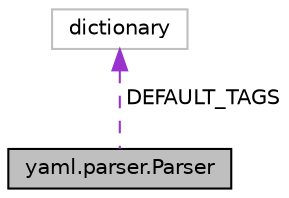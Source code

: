 digraph "yaml.parser.Parser"
{
 // LATEX_PDF_SIZE
  edge [fontname="Helvetica",fontsize="10",labelfontname="Helvetica",labelfontsize="10"];
  node [fontname="Helvetica",fontsize="10",shape=record];
  Node1 [label="yaml.parser.Parser",height=0.2,width=0.4,color="black", fillcolor="grey75", style="filled", fontcolor="black",tooltip=" "];
  Node2 -> Node1 [dir="back",color="darkorchid3",fontsize="10",style="dashed",label=" DEFAULT_TAGS" ,fontname="Helvetica"];
  Node2 [label="dictionary",height=0.2,width=0.4,color="grey75", fillcolor="white", style="filled",tooltip=" "];
}
